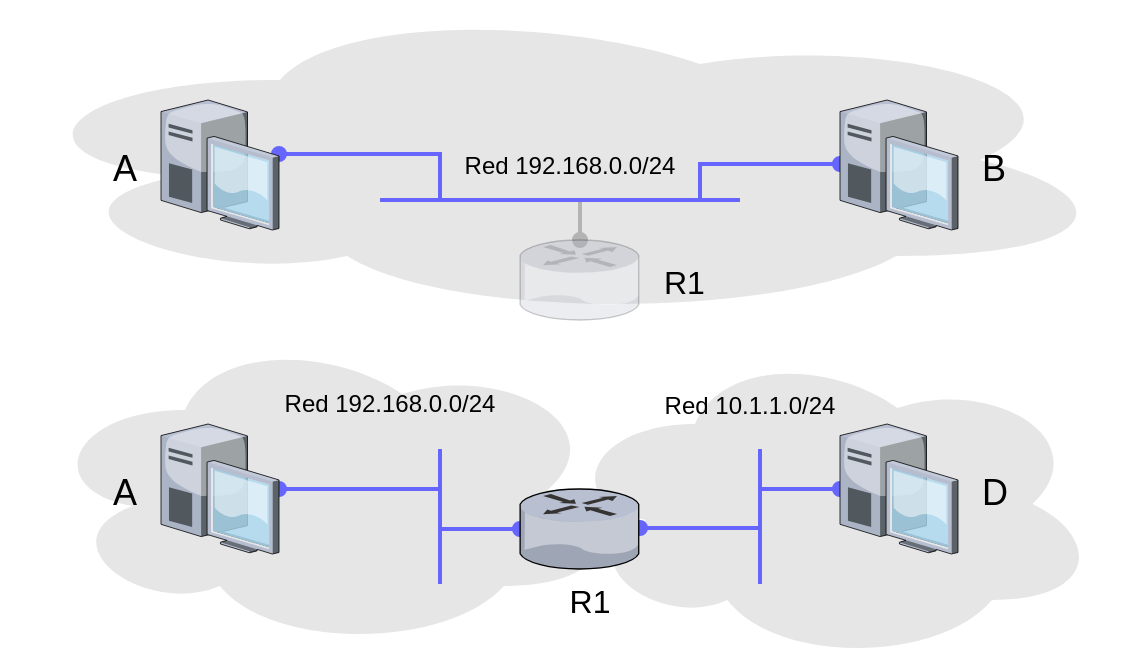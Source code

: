 <mxfile version="10.6.7" type="device"><diagram id="Kaa9wrYD3rQdg7pgzzYK" name="Page-1"><mxGraphModel dx="1661" dy="506" grid="1" gridSize="10" guides="1" tooltips="1" connect="1" arrows="1" fold="1" page="1" pageScale="1" pageWidth="827" pageHeight="1169" math="0" shadow="0"><root><mxCell id="s1QmEDM_RewuRI-49umf-0"/><mxCell id="s1QmEDM_RewuRI-49umf-1" parent="s1QmEDM_RewuRI-49umf-0"/><mxCell id="SzlLK8QxL4OS8J4k9uE_-20" value="" style="ellipse;shape=cloud;whiteSpace=wrap;html=1;fillColor=#E6E6E6;strokeColor=none;fontColor=#333333;" parent="s1QmEDM_RewuRI-49umf-1" vertex="1"><mxGeometry x="260" y="182" width="270" height="160" as="geometry"/></mxCell><mxCell id="SzlLK8QxL4OS8J4k9uE_-19" value="" style="ellipse;shape=cloud;whiteSpace=wrap;html=1;fillColor=#E6E6E6;strokeColor=none;fontColor=#333333;" parent="s1QmEDM_RewuRI-49umf-1" vertex="1"><mxGeometry y="175" width="290" height="160" as="geometry"/></mxCell><mxCell id="SzlLK8QxL4OS8J4k9uE_-16" value="" style="ellipse;shape=cloud;whiteSpace=wrap;html=1;fillColor=#E6E6E6;strokeColor=none;fontColor=#333333;" parent="s1QmEDM_RewuRI-49umf-1" vertex="1"><mxGeometry x="-20" y="10" width="560" height="160" as="geometry"/></mxCell><mxCell id="4D-tQ_u2uUKdrTa5u7nc-19" value="" style="endArrow=none;html=1;fontColor=#004C99;strokeWidth=2;strokeColor=#6666FF;" parent="s1QmEDM_RewuRI-49umf-1" edge="1"><mxGeometry width="50" height="50" relative="1" as="geometry"><mxPoint x="170" y="110" as="sourcePoint"/><mxPoint x="350" y="110" as="targetPoint"/></mxGeometry></mxCell><mxCell id="SzlLK8QxL4OS8J4k9uE_-13" style="edgeStyle=orthogonalEdgeStyle;rounded=0;orthogonalLoop=1;jettySize=auto;html=1;strokeColor=#B3B3B3;endArrow=none;endFill=0;strokeWidth=2;startArrow=oval;startFill=1;" parent="s1QmEDM_RewuRI-49umf-1" source="4D-tQ_u2uUKdrTa5u7nc-21" edge="1"><mxGeometry relative="1" as="geometry"><mxPoint x="270" y="110" as="targetPoint"/></mxGeometry></mxCell><mxCell id="4D-tQ_u2uUKdrTa5u7nc-21" value="R1" style="verticalLabelPosition=middle;aspect=fixed;verticalAlign=middle;strokeColor=none;align=left;outlineConnect=0;shape=mxgraph.citrix.router;fillColor=#ffffff;fontSize=16;labelPosition=right;spacingLeft=10;opacity=20;" parent="s1QmEDM_RewuRI-49umf-1" vertex="1"><mxGeometry x="240" y="130" width="60" height="40" as="geometry"/></mxCell><mxCell id="4D-tQ_u2uUKdrTa5u7nc-27" style="edgeStyle=orthogonalEdgeStyle;rounded=0;orthogonalLoop=1;jettySize=auto;html=1;fontColor=#004C99;endArrow=oval;endFill=1;strokeWidth=2;strokeColor=#6666FF;startArrow=oval;startFill=1;endSize=6;startSize=6;" parent="s1QmEDM_RewuRI-49umf-1" source="4D-tQ_u2uUKdrTa5u7nc-16" target="4D-tQ_u2uUKdrTa5u7nc-18" edge="1"><mxGeometry relative="1" as="geometry"><mxPoint x="259.5" y="147" as="targetPoint"/><Array as="points"><mxPoint x="200" y="87"/><mxPoint x="200" y="110"/><mxPoint x="330" y="110"/><mxPoint x="330" y="92"/></Array></mxGeometry></mxCell><mxCell id="SzlLK8QxL4OS8J4k9uE_-8" style="edgeStyle=orthogonalEdgeStyle;rounded=0;orthogonalLoop=1;jettySize=auto;html=1;endArrow=oval;endFill=1;strokeColor=#6666FF;strokeWidth=2;fontSize=16;fontColor=#000000;startArrow=oval;startFill=1;endSize=6;startSize=6;" parent="s1QmEDM_RewuRI-49umf-1" source="SzlLK8QxL4OS8J4k9uE_-9" target="SzlLK8QxL4OS8J4k9uE_-5" edge="1"><mxGeometry relative="1" as="geometry"><mxPoint x="394.857" y="357" as="targetPoint"/><Array as="points"><mxPoint x="360" y="254"/><mxPoint x="360" y="274"/></Array></mxGeometry></mxCell><mxCell id="SzlLK8QxL4OS8J4k9uE_-9" value="D" style="verticalLabelPosition=middle;aspect=fixed;verticalAlign=middle;strokeColor=none;align=left;outlineConnect=0;shape=mxgraph.citrix.desktop;labelBackgroundColor=none;fontColor=#000000;fontSize=18;labelPosition=right;spacingLeft=10;" parent="s1QmEDM_RewuRI-49umf-1" vertex="1"><mxGeometry x="400" y="222" width="59" height="65" as="geometry"/></mxCell><mxCell id="SzlLK8QxL4OS8J4k9uE_-11" style="edgeStyle=orthogonalEdgeStyle;rounded=0;orthogonalLoop=1;jettySize=auto;html=1;fontColor=#004C99;endArrow=oval;endFill=1;strokeWidth=2;strokeColor=#6666FF;startArrow=oval;startFill=1;targetPerimeterSpacing=0;sourcePerimeterSpacing=0;endSize=6;startSize=6;" parent="s1QmEDM_RewuRI-49umf-1" source="SzlLK8QxL4OS8J4k9uE_-0" target="SzlLK8QxL4OS8J4k9uE_-5" edge="1"><mxGeometry relative="1" as="geometry"><mxPoint x="259.5" y="324" as="targetPoint"/><Array as="points"><mxPoint x="200" y="254.5"/><mxPoint x="200" y="274.5"/></Array></mxGeometry></mxCell><mxCell id="SzlLK8QxL4OS8J4k9uE_-17" value="" style="endArrow=none;html=1;strokeColor=#6666FF;strokeWidth=2;" parent="s1QmEDM_RewuRI-49umf-1" edge="1"><mxGeometry width="50" height="50" relative="1" as="geometry"><mxPoint x="200" y="302" as="sourcePoint"/><mxPoint x="200" y="234.5" as="targetPoint"/></mxGeometry></mxCell><mxCell id="SzlLK8QxL4OS8J4k9uE_-18" value="" style="endArrow=none;html=1;strokeColor=#6666FF;strokeWidth=2;" parent="s1QmEDM_RewuRI-49umf-1" edge="1"><mxGeometry width="50" height="50" relative="1" as="geometry"><mxPoint x="360" y="302" as="sourcePoint"/><mxPoint x="360" y="234.5" as="targetPoint"/></mxGeometry></mxCell><mxCell id="SzlLK8QxL4OS8J4k9uE_-21" value="Red 192.168.0.0/24" style="text;strokeColor=none;fillColor=none;align=center;verticalAlign=middle;whiteSpace=wrap;rounded=0;opacity=20;" parent="s1QmEDM_RewuRI-49umf-1" vertex="1"><mxGeometry x="200" y="83" width="130" height="20" as="geometry"/></mxCell><mxCell id="SzlLK8QxL4OS8J4k9uE_-22" value="Red 192.168.0.0/24" style="text;strokeColor=none;fillColor=none;align=center;verticalAlign=middle;whiteSpace=wrap;rounded=0;opacity=20;" parent="s1QmEDM_RewuRI-49umf-1" vertex="1"><mxGeometry x="110" y="202" width="130" height="20" as="geometry"/></mxCell><mxCell id="SzlLK8QxL4OS8J4k9uE_-23" value="Red 10.1.1.0/24" style="text;strokeColor=none;fillColor=none;align=center;verticalAlign=middle;whiteSpace=wrap;rounded=0;opacity=20;" parent="s1QmEDM_RewuRI-49umf-1" vertex="1"><mxGeometry x="290" y="202.5" width="130" height="20" as="geometry"/></mxCell><mxCell id="SzlLK8QxL4OS8J4k9uE_-5" value="R1" style="verticalLabelPosition=bottom;aspect=fixed;verticalAlign=top;strokeColor=none;align=center;outlineConnect=0;shape=mxgraph.citrix.router;fillColor=#ffffff;fontSize=16;labelPosition=center;spacingLeft=10;" parent="s1QmEDM_RewuRI-49umf-1" vertex="1"><mxGeometry x="240" y="254.5" width="60" height="40" as="geometry"/></mxCell><mxCell id="SzlLK8QxL4OS8J4k9uE_-0" value="A" style="verticalLabelPosition=middle;aspect=fixed;verticalAlign=middle;strokeColor=none;align=right;outlineConnect=0;shape=mxgraph.citrix.desktop;labelBackgroundColor=none;fontColor=#000000;fontSize=18;labelPosition=left;spacingRight=10;" parent="s1QmEDM_RewuRI-49umf-1" vertex="1"><mxGeometry x="60.5" y="222" width="59" height="65" as="geometry"/></mxCell><mxCell id="4D-tQ_u2uUKdrTa5u7nc-18" value="B" style="verticalLabelPosition=middle;aspect=fixed;verticalAlign=middle;strokeColor=none;align=left;outlineConnect=0;shape=mxgraph.citrix.desktop;labelBackgroundColor=none;fontColor=#000000;fontSize=18;labelPosition=right;spacingLeft=10;" parent="s1QmEDM_RewuRI-49umf-1" vertex="1"><mxGeometry x="400" y="60" width="59" height="65" as="geometry"/></mxCell><mxCell id="4D-tQ_u2uUKdrTa5u7nc-16" value="A" style="verticalLabelPosition=middle;aspect=fixed;verticalAlign=middle;strokeColor=none;align=right;outlineConnect=0;shape=mxgraph.citrix.desktop;labelBackgroundColor=none;fontColor=#000000;fontSize=18;labelPosition=left;spacingRight=10;" parent="s1QmEDM_RewuRI-49umf-1" vertex="1"><mxGeometry x="60.5" y="60" width="59" height="65" as="geometry"/></mxCell></root></mxGraphModel></diagram></mxfile>